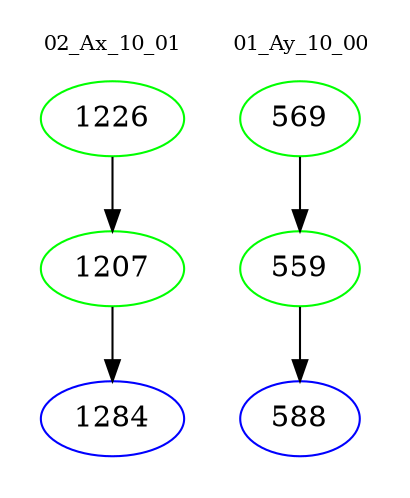 digraph{
subgraph cluster_0 {
color = white
label = "02_Ax_10_01";
fontsize=10;
T0_1226 [label="1226", color="green"]
T0_1226 -> T0_1207 [color="black"]
T0_1207 [label="1207", color="green"]
T0_1207 -> T0_1284 [color="black"]
T0_1284 [label="1284", color="blue"]
}
subgraph cluster_1 {
color = white
label = "01_Ay_10_00";
fontsize=10;
T1_569 [label="569", color="green"]
T1_569 -> T1_559 [color="black"]
T1_559 [label="559", color="green"]
T1_559 -> T1_588 [color="black"]
T1_588 [label="588", color="blue"]
}
}
